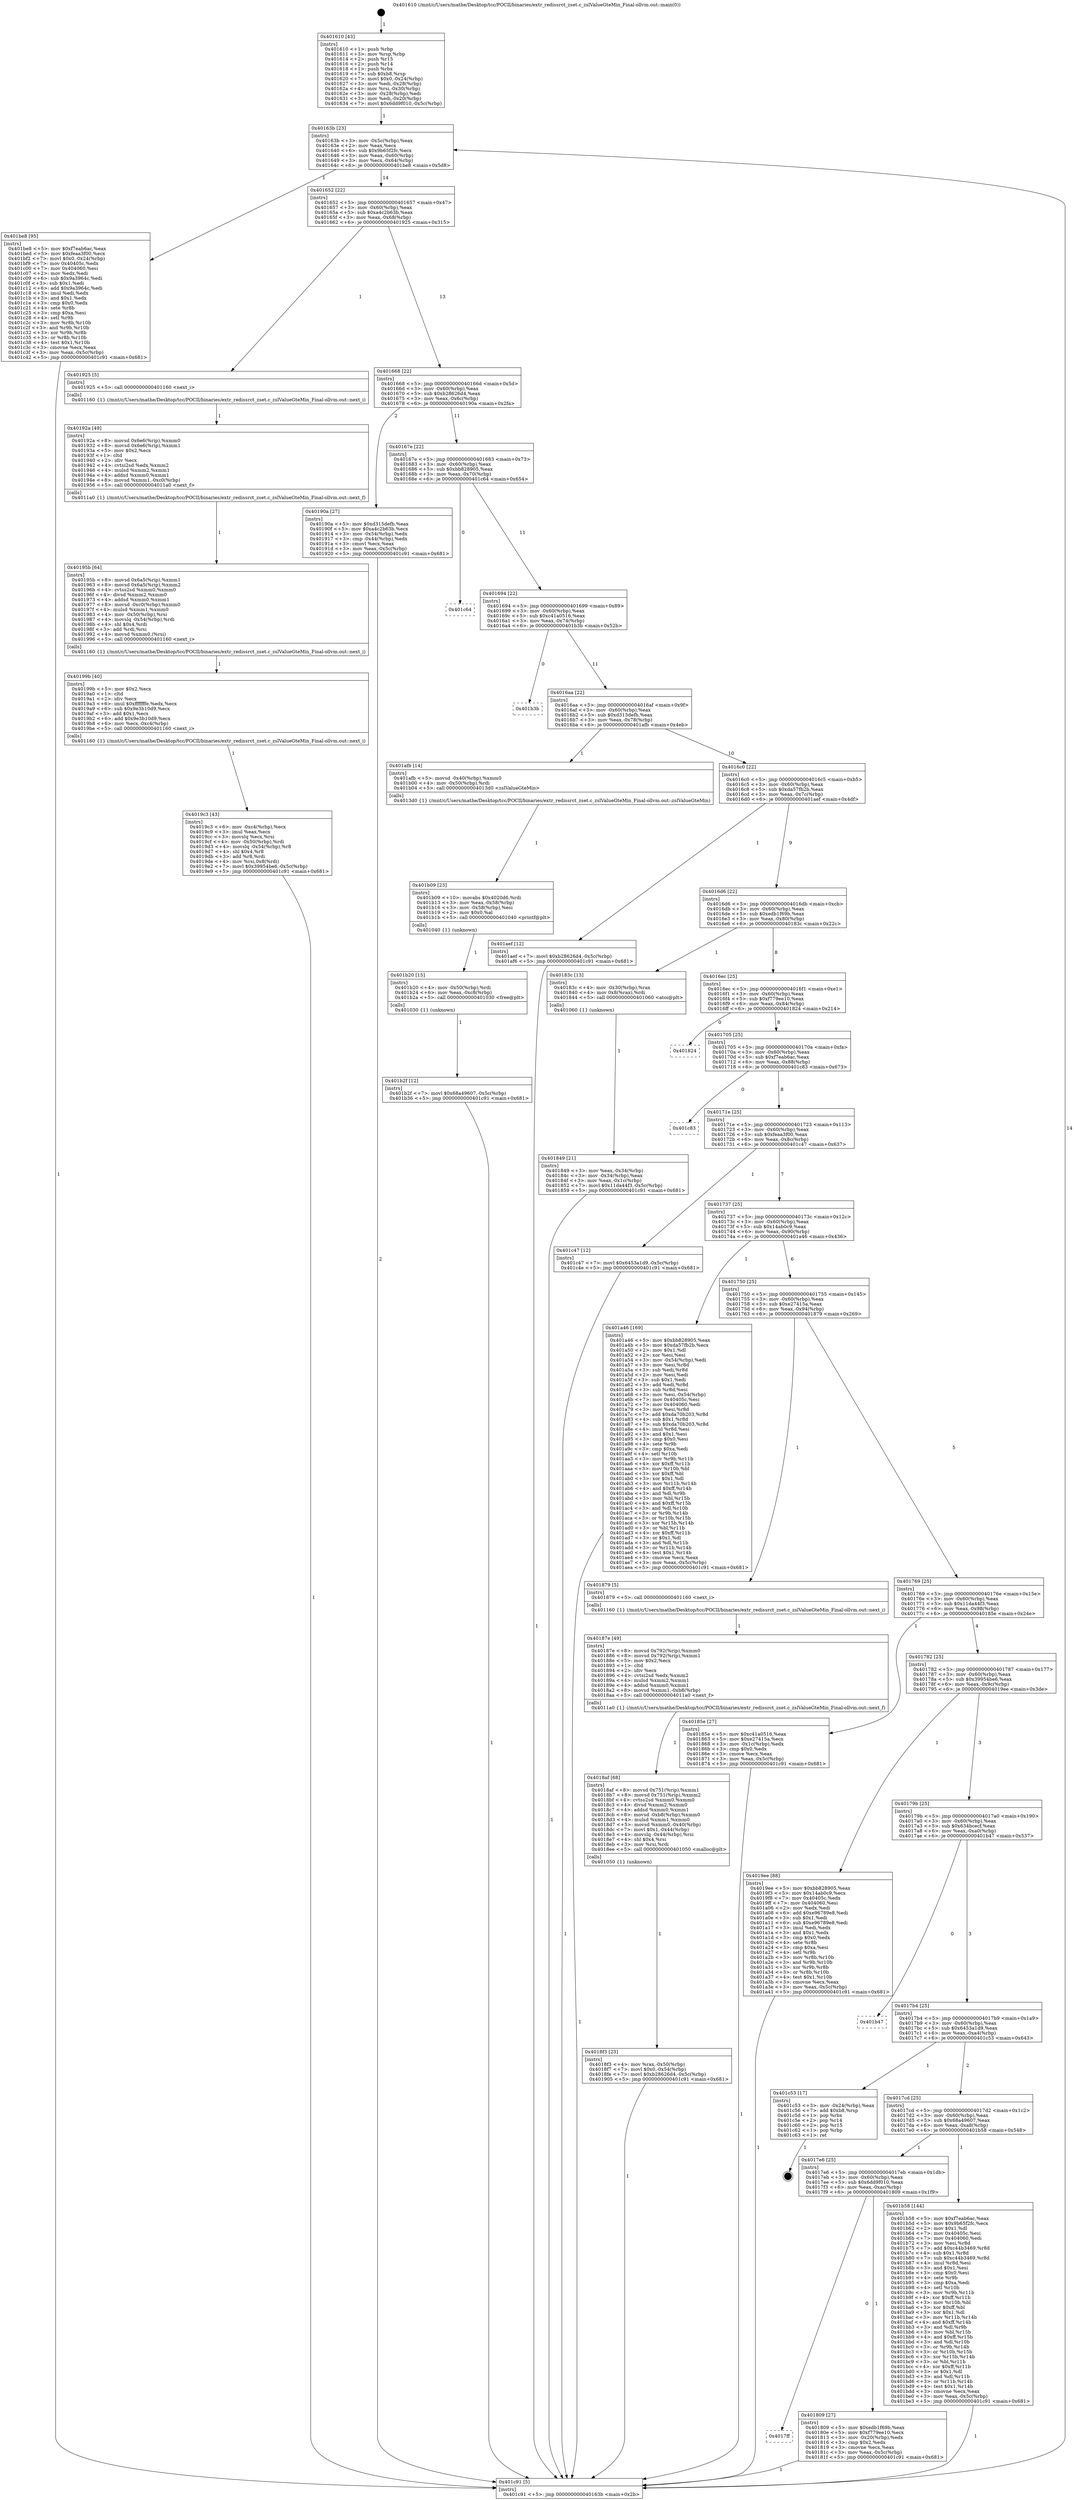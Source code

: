 digraph "0x401610" {
  label = "0x401610 (/mnt/c/Users/mathe/Desktop/tcc/POCII/binaries/extr_redissrct_zset.c_zslValueGteMin_Final-ollvm.out::main(0))"
  labelloc = "t"
  node[shape=record]

  Entry [label="",width=0.3,height=0.3,shape=circle,fillcolor=black,style=filled]
  "0x40163b" [label="{
     0x40163b [23]\l
     | [instrs]\l
     &nbsp;&nbsp;0x40163b \<+3\>: mov -0x5c(%rbp),%eax\l
     &nbsp;&nbsp;0x40163e \<+2\>: mov %eax,%ecx\l
     &nbsp;&nbsp;0x401640 \<+6\>: sub $0x9b65f2fc,%ecx\l
     &nbsp;&nbsp;0x401646 \<+3\>: mov %eax,-0x60(%rbp)\l
     &nbsp;&nbsp;0x401649 \<+3\>: mov %ecx,-0x64(%rbp)\l
     &nbsp;&nbsp;0x40164c \<+6\>: je 0000000000401be8 \<main+0x5d8\>\l
  }"]
  "0x401be8" [label="{
     0x401be8 [95]\l
     | [instrs]\l
     &nbsp;&nbsp;0x401be8 \<+5\>: mov $0xf7eab6ac,%eax\l
     &nbsp;&nbsp;0x401bed \<+5\>: mov $0xfeaa3f00,%ecx\l
     &nbsp;&nbsp;0x401bf2 \<+7\>: movl $0x0,-0x24(%rbp)\l
     &nbsp;&nbsp;0x401bf9 \<+7\>: mov 0x40405c,%edx\l
     &nbsp;&nbsp;0x401c00 \<+7\>: mov 0x404060,%esi\l
     &nbsp;&nbsp;0x401c07 \<+2\>: mov %edx,%edi\l
     &nbsp;&nbsp;0x401c09 \<+6\>: sub $0x9a3964c,%edi\l
     &nbsp;&nbsp;0x401c0f \<+3\>: sub $0x1,%edi\l
     &nbsp;&nbsp;0x401c12 \<+6\>: add $0x9a3964c,%edi\l
     &nbsp;&nbsp;0x401c18 \<+3\>: imul %edi,%edx\l
     &nbsp;&nbsp;0x401c1b \<+3\>: and $0x1,%edx\l
     &nbsp;&nbsp;0x401c1e \<+3\>: cmp $0x0,%edx\l
     &nbsp;&nbsp;0x401c21 \<+4\>: sete %r8b\l
     &nbsp;&nbsp;0x401c25 \<+3\>: cmp $0xa,%esi\l
     &nbsp;&nbsp;0x401c28 \<+4\>: setl %r9b\l
     &nbsp;&nbsp;0x401c2c \<+3\>: mov %r8b,%r10b\l
     &nbsp;&nbsp;0x401c2f \<+3\>: and %r9b,%r10b\l
     &nbsp;&nbsp;0x401c32 \<+3\>: xor %r9b,%r8b\l
     &nbsp;&nbsp;0x401c35 \<+3\>: or %r8b,%r10b\l
     &nbsp;&nbsp;0x401c38 \<+4\>: test $0x1,%r10b\l
     &nbsp;&nbsp;0x401c3c \<+3\>: cmovne %ecx,%eax\l
     &nbsp;&nbsp;0x401c3f \<+3\>: mov %eax,-0x5c(%rbp)\l
     &nbsp;&nbsp;0x401c42 \<+5\>: jmp 0000000000401c91 \<main+0x681\>\l
  }"]
  "0x401652" [label="{
     0x401652 [22]\l
     | [instrs]\l
     &nbsp;&nbsp;0x401652 \<+5\>: jmp 0000000000401657 \<main+0x47\>\l
     &nbsp;&nbsp;0x401657 \<+3\>: mov -0x60(%rbp),%eax\l
     &nbsp;&nbsp;0x40165a \<+5\>: sub $0xa4c2b63b,%eax\l
     &nbsp;&nbsp;0x40165f \<+3\>: mov %eax,-0x68(%rbp)\l
     &nbsp;&nbsp;0x401662 \<+6\>: je 0000000000401925 \<main+0x315\>\l
  }"]
  Exit [label="",width=0.3,height=0.3,shape=circle,fillcolor=black,style=filled,peripheries=2]
  "0x401925" [label="{
     0x401925 [5]\l
     | [instrs]\l
     &nbsp;&nbsp;0x401925 \<+5\>: call 0000000000401160 \<next_i\>\l
     | [calls]\l
     &nbsp;&nbsp;0x401160 \{1\} (/mnt/c/Users/mathe/Desktop/tcc/POCII/binaries/extr_redissrct_zset.c_zslValueGteMin_Final-ollvm.out::next_i)\l
  }"]
  "0x401668" [label="{
     0x401668 [22]\l
     | [instrs]\l
     &nbsp;&nbsp;0x401668 \<+5\>: jmp 000000000040166d \<main+0x5d\>\l
     &nbsp;&nbsp;0x40166d \<+3\>: mov -0x60(%rbp),%eax\l
     &nbsp;&nbsp;0x401670 \<+5\>: sub $0xb28626d4,%eax\l
     &nbsp;&nbsp;0x401675 \<+3\>: mov %eax,-0x6c(%rbp)\l
     &nbsp;&nbsp;0x401678 \<+6\>: je 000000000040190a \<main+0x2fa\>\l
  }"]
  "0x401b2f" [label="{
     0x401b2f [12]\l
     | [instrs]\l
     &nbsp;&nbsp;0x401b2f \<+7\>: movl $0x68a49607,-0x5c(%rbp)\l
     &nbsp;&nbsp;0x401b36 \<+5\>: jmp 0000000000401c91 \<main+0x681\>\l
  }"]
  "0x40190a" [label="{
     0x40190a [27]\l
     | [instrs]\l
     &nbsp;&nbsp;0x40190a \<+5\>: mov $0xd315defb,%eax\l
     &nbsp;&nbsp;0x40190f \<+5\>: mov $0xa4c2b63b,%ecx\l
     &nbsp;&nbsp;0x401914 \<+3\>: mov -0x54(%rbp),%edx\l
     &nbsp;&nbsp;0x401917 \<+3\>: cmp -0x44(%rbp),%edx\l
     &nbsp;&nbsp;0x40191a \<+3\>: cmovl %ecx,%eax\l
     &nbsp;&nbsp;0x40191d \<+3\>: mov %eax,-0x5c(%rbp)\l
     &nbsp;&nbsp;0x401920 \<+5\>: jmp 0000000000401c91 \<main+0x681\>\l
  }"]
  "0x40167e" [label="{
     0x40167e [22]\l
     | [instrs]\l
     &nbsp;&nbsp;0x40167e \<+5\>: jmp 0000000000401683 \<main+0x73\>\l
     &nbsp;&nbsp;0x401683 \<+3\>: mov -0x60(%rbp),%eax\l
     &nbsp;&nbsp;0x401686 \<+5\>: sub $0xbb828905,%eax\l
     &nbsp;&nbsp;0x40168b \<+3\>: mov %eax,-0x70(%rbp)\l
     &nbsp;&nbsp;0x40168e \<+6\>: je 0000000000401c64 \<main+0x654\>\l
  }"]
  "0x401b20" [label="{
     0x401b20 [15]\l
     | [instrs]\l
     &nbsp;&nbsp;0x401b20 \<+4\>: mov -0x50(%rbp),%rdi\l
     &nbsp;&nbsp;0x401b24 \<+6\>: mov %eax,-0xc8(%rbp)\l
     &nbsp;&nbsp;0x401b2a \<+5\>: call 0000000000401030 \<free@plt\>\l
     | [calls]\l
     &nbsp;&nbsp;0x401030 \{1\} (unknown)\l
  }"]
  "0x401c64" [label="{
     0x401c64\l
  }", style=dashed]
  "0x401694" [label="{
     0x401694 [22]\l
     | [instrs]\l
     &nbsp;&nbsp;0x401694 \<+5\>: jmp 0000000000401699 \<main+0x89\>\l
     &nbsp;&nbsp;0x401699 \<+3\>: mov -0x60(%rbp),%eax\l
     &nbsp;&nbsp;0x40169c \<+5\>: sub $0xc41a0516,%eax\l
     &nbsp;&nbsp;0x4016a1 \<+3\>: mov %eax,-0x74(%rbp)\l
     &nbsp;&nbsp;0x4016a4 \<+6\>: je 0000000000401b3b \<main+0x52b\>\l
  }"]
  "0x401b09" [label="{
     0x401b09 [23]\l
     | [instrs]\l
     &nbsp;&nbsp;0x401b09 \<+10\>: movabs $0x4020d6,%rdi\l
     &nbsp;&nbsp;0x401b13 \<+3\>: mov %eax,-0x58(%rbp)\l
     &nbsp;&nbsp;0x401b16 \<+3\>: mov -0x58(%rbp),%esi\l
     &nbsp;&nbsp;0x401b19 \<+2\>: mov $0x0,%al\l
     &nbsp;&nbsp;0x401b1b \<+5\>: call 0000000000401040 \<printf@plt\>\l
     | [calls]\l
     &nbsp;&nbsp;0x401040 \{1\} (unknown)\l
  }"]
  "0x401b3b" [label="{
     0x401b3b\l
  }", style=dashed]
  "0x4016aa" [label="{
     0x4016aa [22]\l
     | [instrs]\l
     &nbsp;&nbsp;0x4016aa \<+5\>: jmp 00000000004016af \<main+0x9f\>\l
     &nbsp;&nbsp;0x4016af \<+3\>: mov -0x60(%rbp),%eax\l
     &nbsp;&nbsp;0x4016b2 \<+5\>: sub $0xd315defb,%eax\l
     &nbsp;&nbsp;0x4016b7 \<+3\>: mov %eax,-0x78(%rbp)\l
     &nbsp;&nbsp;0x4016ba \<+6\>: je 0000000000401afb \<main+0x4eb\>\l
  }"]
  "0x4019c3" [label="{
     0x4019c3 [43]\l
     | [instrs]\l
     &nbsp;&nbsp;0x4019c3 \<+6\>: mov -0xc4(%rbp),%ecx\l
     &nbsp;&nbsp;0x4019c9 \<+3\>: imul %eax,%ecx\l
     &nbsp;&nbsp;0x4019cc \<+3\>: movslq %ecx,%rsi\l
     &nbsp;&nbsp;0x4019cf \<+4\>: mov -0x50(%rbp),%rdi\l
     &nbsp;&nbsp;0x4019d3 \<+4\>: movslq -0x54(%rbp),%r8\l
     &nbsp;&nbsp;0x4019d7 \<+4\>: shl $0x4,%r8\l
     &nbsp;&nbsp;0x4019db \<+3\>: add %r8,%rdi\l
     &nbsp;&nbsp;0x4019de \<+4\>: mov %rsi,0x8(%rdi)\l
     &nbsp;&nbsp;0x4019e2 \<+7\>: movl $0x39954be6,-0x5c(%rbp)\l
     &nbsp;&nbsp;0x4019e9 \<+5\>: jmp 0000000000401c91 \<main+0x681\>\l
  }"]
  "0x401afb" [label="{
     0x401afb [14]\l
     | [instrs]\l
     &nbsp;&nbsp;0x401afb \<+5\>: movsd -0x40(%rbp),%xmm0\l
     &nbsp;&nbsp;0x401b00 \<+4\>: mov -0x50(%rbp),%rdi\l
     &nbsp;&nbsp;0x401b04 \<+5\>: call 00000000004013d0 \<zslValueGteMin\>\l
     | [calls]\l
     &nbsp;&nbsp;0x4013d0 \{1\} (/mnt/c/Users/mathe/Desktop/tcc/POCII/binaries/extr_redissrct_zset.c_zslValueGteMin_Final-ollvm.out::zslValueGteMin)\l
  }"]
  "0x4016c0" [label="{
     0x4016c0 [22]\l
     | [instrs]\l
     &nbsp;&nbsp;0x4016c0 \<+5\>: jmp 00000000004016c5 \<main+0xb5\>\l
     &nbsp;&nbsp;0x4016c5 \<+3\>: mov -0x60(%rbp),%eax\l
     &nbsp;&nbsp;0x4016c8 \<+5\>: sub $0xda57fb2b,%eax\l
     &nbsp;&nbsp;0x4016cd \<+3\>: mov %eax,-0x7c(%rbp)\l
     &nbsp;&nbsp;0x4016d0 \<+6\>: je 0000000000401aef \<main+0x4df\>\l
  }"]
  "0x40199b" [label="{
     0x40199b [40]\l
     | [instrs]\l
     &nbsp;&nbsp;0x40199b \<+5\>: mov $0x2,%ecx\l
     &nbsp;&nbsp;0x4019a0 \<+1\>: cltd\l
     &nbsp;&nbsp;0x4019a1 \<+2\>: idiv %ecx\l
     &nbsp;&nbsp;0x4019a3 \<+6\>: imul $0xfffffffe,%edx,%ecx\l
     &nbsp;&nbsp;0x4019a9 \<+6\>: sub $0x9e3b10d9,%ecx\l
     &nbsp;&nbsp;0x4019af \<+3\>: add $0x1,%ecx\l
     &nbsp;&nbsp;0x4019b2 \<+6\>: add $0x9e3b10d9,%ecx\l
     &nbsp;&nbsp;0x4019b8 \<+6\>: mov %ecx,-0xc4(%rbp)\l
     &nbsp;&nbsp;0x4019be \<+5\>: call 0000000000401160 \<next_i\>\l
     | [calls]\l
     &nbsp;&nbsp;0x401160 \{1\} (/mnt/c/Users/mathe/Desktop/tcc/POCII/binaries/extr_redissrct_zset.c_zslValueGteMin_Final-ollvm.out::next_i)\l
  }"]
  "0x401aef" [label="{
     0x401aef [12]\l
     | [instrs]\l
     &nbsp;&nbsp;0x401aef \<+7\>: movl $0xb28626d4,-0x5c(%rbp)\l
     &nbsp;&nbsp;0x401af6 \<+5\>: jmp 0000000000401c91 \<main+0x681\>\l
  }"]
  "0x4016d6" [label="{
     0x4016d6 [22]\l
     | [instrs]\l
     &nbsp;&nbsp;0x4016d6 \<+5\>: jmp 00000000004016db \<main+0xcb\>\l
     &nbsp;&nbsp;0x4016db \<+3\>: mov -0x60(%rbp),%eax\l
     &nbsp;&nbsp;0x4016de \<+5\>: sub $0xedb1f69b,%eax\l
     &nbsp;&nbsp;0x4016e3 \<+3\>: mov %eax,-0x80(%rbp)\l
     &nbsp;&nbsp;0x4016e6 \<+6\>: je 000000000040183c \<main+0x22c\>\l
  }"]
  "0x40195b" [label="{
     0x40195b [64]\l
     | [instrs]\l
     &nbsp;&nbsp;0x40195b \<+8\>: movsd 0x6a5(%rip),%xmm1\l
     &nbsp;&nbsp;0x401963 \<+8\>: movsd 0x6a5(%rip),%xmm2\l
     &nbsp;&nbsp;0x40196b \<+4\>: cvtss2sd %xmm0,%xmm0\l
     &nbsp;&nbsp;0x40196f \<+4\>: divsd %xmm2,%xmm0\l
     &nbsp;&nbsp;0x401973 \<+4\>: addsd %xmm0,%xmm1\l
     &nbsp;&nbsp;0x401977 \<+8\>: movsd -0xc0(%rbp),%xmm0\l
     &nbsp;&nbsp;0x40197f \<+4\>: mulsd %xmm1,%xmm0\l
     &nbsp;&nbsp;0x401983 \<+4\>: mov -0x50(%rbp),%rsi\l
     &nbsp;&nbsp;0x401987 \<+4\>: movslq -0x54(%rbp),%rdi\l
     &nbsp;&nbsp;0x40198b \<+4\>: shl $0x4,%rdi\l
     &nbsp;&nbsp;0x40198f \<+3\>: add %rdi,%rsi\l
     &nbsp;&nbsp;0x401992 \<+4\>: movsd %xmm0,(%rsi)\l
     &nbsp;&nbsp;0x401996 \<+5\>: call 0000000000401160 \<next_i\>\l
     | [calls]\l
     &nbsp;&nbsp;0x401160 \{1\} (/mnt/c/Users/mathe/Desktop/tcc/POCII/binaries/extr_redissrct_zset.c_zslValueGteMin_Final-ollvm.out::next_i)\l
  }"]
  "0x40183c" [label="{
     0x40183c [13]\l
     | [instrs]\l
     &nbsp;&nbsp;0x40183c \<+4\>: mov -0x30(%rbp),%rax\l
     &nbsp;&nbsp;0x401840 \<+4\>: mov 0x8(%rax),%rdi\l
     &nbsp;&nbsp;0x401844 \<+5\>: call 0000000000401060 \<atoi@plt\>\l
     | [calls]\l
     &nbsp;&nbsp;0x401060 \{1\} (unknown)\l
  }"]
  "0x4016ec" [label="{
     0x4016ec [25]\l
     | [instrs]\l
     &nbsp;&nbsp;0x4016ec \<+5\>: jmp 00000000004016f1 \<main+0xe1\>\l
     &nbsp;&nbsp;0x4016f1 \<+3\>: mov -0x60(%rbp),%eax\l
     &nbsp;&nbsp;0x4016f4 \<+5\>: sub $0xf779ee10,%eax\l
     &nbsp;&nbsp;0x4016f9 \<+6\>: mov %eax,-0x84(%rbp)\l
     &nbsp;&nbsp;0x4016ff \<+6\>: je 0000000000401824 \<main+0x214\>\l
  }"]
  "0x40192a" [label="{
     0x40192a [49]\l
     | [instrs]\l
     &nbsp;&nbsp;0x40192a \<+8\>: movsd 0x6e6(%rip),%xmm0\l
     &nbsp;&nbsp;0x401932 \<+8\>: movsd 0x6e6(%rip),%xmm1\l
     &nbsp;&nbsp;0x40193a \<+5\>: mov $0x2,%ecx\l
     &nbsp;&nbsp;0x40193f \<+1\>: cltd\l
     &nbsp;&nbsp;0x401940 \<+2\>: idiv %ecx\l
     &nbsp;&nbsp;0x401942 \<+4\>: cvtsi2sd %edx,%xmm2\l
     &nbsp;&nbsp;0x401946 \<+4\>: mulsd %xmm2,%xmm1\l
     &nbsp;&nbsp;0x40194a \<+4\>: addsd %xmm0,%xmm1\l
     &nbsp;&nbsp;0x40194e \<+8\>: movsd %xmm1,-0xc0(%rbp)\l
     &nbsp;&nbsp;0x401956 \<+5\>: call 00000000004011a0 \<next_f\>\l
     | [calls]\l
     &nbsp;&nbsp;0x4011a0 \{1\} (/mnt/c/Users/mathe/Desktop/tcc/POCII/binaries/extr_redissrct_zset.c_zslValueGteMin_Final-ollvm.out::next_f)\l
  }"]
  "0x401824" [label="{
     0x401824\l
  }", style=dashed]
  "0x401705" [label="{
     0x401705 [25]\l
     | [instrs]\l
     &nbsp;&nbsp;0x401705 \<+5\>: jmp 000000000040170a \<main+0xfa\>\l
     &nbsp;&nbsp;0x40170a \<+3\>: mov -0x60(%rbp),%eax\l
     &nbsp;&nbsp;0x40170d \<+5\>: sub $0xf7eab6ac,%eax\l
     &nbsp;&nbsp;0x401712 \<+6\>: mov %eax,-0x88(%rbp)\l
     &nbsp;&nbsp;0x401718 \<+6\>: je 0000000000401c83 \<main+0x673\>\l
  }"]
  "0x4018f3" [label="{
     0x4018f3 [23]\l
     | [instrs]\l
     &nbsp;&nbsp;0x4018f3 \<+4\>: mov %rax,-0x50(%rbp)\l
     &nbsp;&nbsp;0x4018f7 \<+7\>: movl $0x0,-0x54(%rbp)\l
     &nbsp;&nbsp;0x4018fe \<+7\>: movl $0xb28626d4,-0x5c(%rbp)\l
     &nbsp;&nbsp;0x401905 \<+5\>: jmp 0000000000401c91 \<main+0x681\>\l
  }"]
  "0x401c83" [label="{
     0x401c83\l
  }", style=dashed]
  "0x40171e" [label="{
     0x40171e [25]\l
     | [instrs]\l
     &nbsp;&nbsp;0x40171e \<+5\>: jmp 0000000000401723 \<main+0x113\>\l
     &nbsp;&nbsp;0x401723 \<+3\>: mov -0x60(%rbp),%eax\l
     &nbsp;&nbsp;0x401726 \<+5\>: sub $0xfeaa3f00,%eax\l
     &nbsp;&nbsp;0x40172b \<+6\>: mov %eax,-0x8c(%rbp)\l
     &nbsp;&nbsp;0x401731 \<+6\>: je 0000000000401c47 \<main+0x637\>\l
  }"]
  "0x4018af" [label="{
     0x4018af [68]\l
     | [instrs]\l
     &nbsp;&nbsp;0x4018af \<+8\>: movsd 0x751(%rip),%xmm1\l
     &nbsp;&nbsp;0x4018b7 \<+8\>: movsd 0x751(%rip),%xmm2\l
     &nbsp;&nbsp;0x4018bf \<+4\>: cvtss2sd %xmm0,%xmm0\l
     &nbsp;&nbsp;0x4018c3 \<+4\>: divsd %xmm2,%xmm0\l
     &nbsp;&nbsp;0x4018c7 \<+4\>: addsd %xmm0,%xmm1\l
     &nbsp;&nbsp;0x4018cb \<+8\>: movsd -0xb8(%rbp),%xmm0\l
     &nbsp;&nbsp;0x4018d3 \<+4\>: mulsd %xmm1,%xmm0\l
     &nbsp;&nbsp;0x4018d7 \<+5\>: movsd %xmm0,-0x40(%rbp)\l
     &nbsp;&nbsp;0x4018dc \<+7\>: movl $0x1,-0x44(%rbp)\l
     &nbsp;&nbsp;0x4018e3 \<+4\>: movslq -0x44(%rbp),%rsi\l
     &nbsp;&nbsp;0x4018e7 \<+4\>: shl $0x4,%rsi\l
     &nbsp;&nbsp;0x4018eb \<+3\>: mov %rsi,%rdi\l
     &nbsp;&nbsp;0x4018ee \<+5\>: call 0000000000401050 \<malloc@plt\>\l
     | [calls]\l
     &nbsp;&nbsp;0x401050 \{1\} (unknown)\l
  }"]
  "0x401c47" [label="{
     0x401c47 [12]\l
     | [instrs]\l
     &nbsp;&nbsp;0x401c47 \<+7\>: movl $0x6453a1d9,-0x5c(%rbp)\l
     &nbsp;&nbsp;0x401c4e \<+5\>: jmp 0000000000401c91 \<main+0x681\>\l
  }"]
  "0x401737" [label="{
     0x401737 [25]\l
     | [instrs]\l
     &nbsp;&nbsp;0x401737 \<+5\>: jmp 000000000040173c \<main+0x12c\>\l
     &nbsp;&nbsp;0x40173c \<+3\>: mov -0x60(%rbp),%eax\l
     &nbsp;&nbsp;0x40173f \<+5\>: sub $0x14ab0c9,%eax\l
     &nbsp;&nbsp;0x401744 \<+6\>: mov %eax,-0x90(%rbp)\l
     &nbsp;&nbsp;0x40174a \<+6\>: je 0000000000401a46 \<main+0x436\>\l
  }"]
  "0x40187e" [label="{
     0x40187e [49]\l
     | [instrs]\l
     &nbsp;&nbsp;0x40187e \<+8\>: movsd 0x792(%rip),%xmm0\l
     &nbsp;&nbsp;0x401886 \<+8\>: movsd 0x792(%rip),%xmm1\l
     &nbsp;&nbsp;0x40188e \<+5\>: mov $0x2,%ecx\l
     &nbsp;&nbsp;0x401893 \<+1\>: cltd\l
     &nbsp;&nbsp;0x401894 \<+2\>: idiv %ecx\l
     &nbsp;&nbsp;0x401896 \<+4\>: cvtsi2sd %edx,%xmm2\l
     &nbsp;&nbsp;0x40189a \<+4\>: mulsd %xmm2,%xmm1\l
     &nbsp;&nbsp;0x40189e \<+4\>: addsd %xmm0,%xmm1\l
     &nbsp;&nbsp;0x4018a2 \<+8\>: movsd %xmm1,-0xb8(%rbp)\l
     &nbsp;&nbsp;0x4018aa \<+5\>: call 00000000004011a0 \<next_f\>\l
     | [calls]\l
     &nbsp;&nbsp;0x4011a0 \{1\} (/mnt/c/Users/mathe/Desktop/tcc/POCII/binaries/extr_redissrct_zset.c_zslValueGteMin_Final-ollvm.out::next_f)\l
  }"]
  "0x401a46" [label="{
     0x401a46 [169]\l
     | [instrs]\l
     &nbsp;&nbsp;0x401a46 \<+5\>: mov $0xbb828905,%eax\l
     &nbsp;&nbsp;0x401a4b \<+5\>: mov $0xda57fb2b,%ecx\l
     &nbsp;&nbsp;0x401a50 \<+2\>: mov $0x1,%dl\l
     &nbsp;&nbsp;0x401a52 \<+2\>: xor %esi,%esi\l
     &nbsp;&nbsp;0x401a54 \<+3\>: mov -0x54(%rbp),%edi\l
     &nbsp;&nbsp;0x401a57 \<+3\>: mov %esi,%r8d\l
     &nbsp;&nbsp;0x401a5a \<+3\>: sub %edi,%r8d\l
     &nbsp;&nbsp;0x401a5d \<+2\>: mov %esi,%edi\l
     &nbsp;&nbsp;0x401a5f \<+3\>: sub $0x1,%edi\l
     &nbsp;&nbsp;0x401a62 \<+3\>: add %edi,%r8d\l
     &nbsp;&nbsp;0x401a65 \<+3\>: sub %r8d,%esi\l
     &nbsp;&nbsp;0x401a68 \<+3\>: mov %esi,-0x54(%rbp)\l
     &nbsp;&nbsp;0x401a6b \<+7\>: mov 0x40405c,%esi\l
     &nbsp;&nbsp;0x401a72 \<+7\>: mov 0x404060,%edi\l
     &nbsp;&nbsp;0x401a79 \<+3\>: mov %esi,%r8d\l
     &nbsp;&nbsp;0x401a7c \<+7\>: add $0xda70b203,%r8d\l
     &nbsp;&nbsp;0x401a83 \<+4\>: sub $0x1,%r8d\l
     &nbsp;&nbsp;0x401a87 \<+7\>: sub $0xda70b203,%r8d\l
     &nbsp;&nbsp;0x401a8e \<+4\>: imul %r8d,%esi\l
     &nbsp;&nbsp;0x401a92 \<+3\>: and $0x1,%esi\l
     &nbsp;&nbsp;0x401a95 \<+3\>: cmp $0x0,%esi\l
     &nbsp;&nbsp;0x401a98 \<+4\>: sete %r9b\l
     &nbsp;&nbsp;0x401a9c \<+3\>: cmp $0xa,%edi\l
     &nbsp;&nbsp;0x401a9f \<+4\>: setl %r10b\l
     &nbsp;&nbsp;0x401aa3 \<+3\>: mov %r9b,%r11b\l
     &nbsp;&nbsp;0x401aa6 \<+4\>: xor $0xff,%r11b\l
     &nbsp;&nbsp;0x401aaa \<+3\>: mov %r10b,%bl\l
     &nbsp;&nbsp;0x401aad \<+3\>: xor $0xff,%bl\l
     &nbsp;&nbsp;0x401ab0 \<+3\>: xor $0x1,%dl\l
     &nbsp;&nbsp;0x401ab3 \<+3\>: mov %r11b,%r14b\l
     &nbsp;&nbsp;0x401ab6 \<+4\>: and $0xff,%r14b\l
     &nbsp;&nbsp;0x401aba \<+3\>: and %dl,%r9b\l
     &nbsp;&nbsp;0x401abd \<+3\>: mov %bl,%r15b\l
     &nbsp;&nbsp;0x401ac0 \<+4\>: and $0xff,%r15b\l
     &nbsp;&nbsp;0x401ac4 \<+3\>: and %dl,%r10b\l
     &nbsp;&nbsp;0x401ac7 \<+3\>: or %r9b,%r14b\l
     &nbsp;&nbsp;0x401aca \<+3\>: or %r10b,%r15b\l
     &nbsp;&nbsp;0x401acd \<+3\>: xor %r15b,%r14b\l
     &nbsp;&nbsp;0x401ad0 \<+3\>: or %bl,%r11b\l
     &nbsp;&nbsp;0x401ad3 \<+4\>: xor $0xff,%r11b\l
     &nbsp;&nbsp;0x401ad7 \<+3\>: or $0x1,%dl\l
     &nbsp;&nbsp;0x401ada \<+3\>: and %dl,%r11b\l
     &nbsp;&nbsp;0x401add \<+3\>: or %r11b,%r14b\l
     &nbsp;&nbsp;0x401ae0 \<+4\>: test $0x1,%r14b\l
     &nbsp;&nbsp;0x401ae4 \<+3\>: cmovne %ecx,%eax\l
     &nbsp;&nbsp;0x401ae7 \<+3\>: mov %eax,-0x5c(%rbp)\l
     &nbsp;&nbsp;0x401aea \<+5\>: jmp 0000000000401c91 \<main+0x681\>\l
  }"]
  "0x401750" [label="{
     0x401750 [25]\l
     | [instrs]\l
     &nbsp;&nbsp;0x401750 \<+5\>: jmp 0000000000401755 \<main+0x145\>\l
     &nbsp;&nbsp;0x401755 \<+3\>: mov -0x60(%rbp),%eax\l
     &nbsp;&nbsp;0x401758 \<+5\>: sub $0xe27415a,%eax\l
     &nbsp;&nbsp;0x40175d \<+6\>: mov %eax,-0x94(%rbp)\l
     &nbsp;&nbsp;0x401763 \<+6\>: je 0000000000401879 \<main+0x269\>\l
  }"]
  "0x401849" [label="{
     0x401849 [21]\l
     | [instrs]\l
     &nbsp;&nbsp;0x401849 \<+3\>: mov %eax,-0x34(%rbp)\l
     &nbsp;&nbsp;0x40184c \<+3\>: mov -0x34(%rbp),%eax\l
     &nbsp;&nbsp;0x40184f \<+3\>: mov %eax,-0x1c(%rbp)\l
     &nbsp;&nbsp;0x401852 \<+7\>: movl $0x11da44f3,-0x5c(%rbp)\l
     &nbsp;&nbsp;0x401859 \<+5\>: jmp 0000000000401c91 \<main+0x681\>\l
  }"]
  "0x401879" [label="{
     0x401879 [5]\l
     | [instrs]\l
     &nbsp;&nbsp;0x401879 \<+5\>: call 0000000000401160 \<next_i\>\l
     | [calls]\l
     &nbsp;&nbsp;0x401160 \{1\} (/mnt/c/Users/mathe/Desktop/tcc/POCII/binaries/extr_redissrct_zset.c_zslValueGteMin_Final-ollvm.out::next_i)\l
  }"]
  "0x401769" [label="{
     0x401769 [25]\l
     | [instrs]\l
     &nbsp;&nbsp;0x401769 \<+5\>: jmp 000000000040176e \<main+0x15e\>\l
     &nbsp;&nbsp;0x40176e \<+3\>: mov -0x60(%rbp),%eax\l
     &nbsp;&nbsp;0x401771 \<+5\>: sub $0x11da44f3,%eax\l
     &nbsp;&nbsp;0x401776 \<+6\>: mov %eax,-0x98(%rbp)\l
     &nbsp;&nbsp;0x40177c \<+6\>: je 000000000040185e \<main+0x24e\>\l
  }"]
  "0x401610" [label="{
     0x401610 [43]\l
     | [instrs]\l
     &nbsp;&nbsp;0x401610 \<+1\>: push %rbp\l
     &nbsp;&nbsp;0x401611 \<+3\>: mov %rsp,%rbp\l
     &nbsp;&nbsp;0x401614 \<+2\>: push %r15\l
     &nbsp;&nbsp;0x401616 \<+2\>: push %r14\l
     &nbsp;&nbsp;0x401618 \<+1\>: push %rbx\l
     &nbsp;&nbsp;0x401619 \<+7\>: sub $0xb8,%rsp\l
     &nbsp;&nbsp;0x401620 \<+7\>: movl $0x0,-0x24(%rbp)\l
     &nbsp;&nbsp;0x401627 \<+3\>: mov %edi,-0x28(%rbp)\l
     &nbsp;&nbsp;0x40162a \<+4\>: mov %rsi,-0x30(%rbp)\l
     &nbsp;&nbsp;0x40162e \<+3\>: mov -0x28(%rbp),%edi\l
     &nbsp;&nbsp;0x401631 \<+3\>: mov %edi,-0x20(%rbp)\l
     &nbsp;&nbsp;0x401634 \<+7\>: movl $0x6dd9f010,-0x5c(%rbp)\l
  }"]
  "0x40185e" [label="{
     0x40185e [27]\l
     | [instrs]\l
     &nbsp;&nbsp;0x40185e \<+5\>: mov $0xc41a0516,%eax\l
     &nbsp;&nbsp;0x401863 \<+5\>: mov $0xe27415a,%ecx\l
     &nbsp;&nbsp;0x401868 \<+3\>: mov -0x1c(%rbp),%edx\l
     &nbsp;&nbsp;0x40186b \<+3\>: cmp $0x0,%edx\l
     &nbsp;&nbsp;0x40186e \<+3\>: cmove %ecx,%eax\l
     &nbsp;&nbsp;0x401871 \<+3\>: mov %eax,-0x5c(%rbp)\l
     &nbsp;&nbsp;0x401874 \<+5\>: jmp 0000000000401c91 \<main+0x681\>\l
  }"]
  "0x401782" [label="{
     0x401782 [25]\l
     | [instrs]\l
     &nbsp;&nbsp;0x401782 \<+5\>: jmp 0000000000401787 \<main+0x177\>\l
     &nbsp;&nbsp;0x401787 \<+3\>: mov -0x60(%rbp),%eax\l
     &nbsp;&nbsp;0x40178a \<+5\>: sub $0x39954be6,%eax\l
     &nbsp;&nbsp;0x40178f \<+6\>: mov %eax,-0x9c(%rbp)\l
     &nbsp;&nbsp;0x401795 \<+6\>: je 00000000004019ee \<main+0x3de\>\l
  }"]
  "0x401c91" [label="{
     0x401c91 [5]\l
     | [instrs]\l
     &nbsp;&nbsp;0x401c91 \<+5\>: jmp 000000000040163b \<main+0x2b\>\l
  }"]
  "0x4019ee" [label="{
     0x4019ee [88]\l
     | [instrs]\l
     &nbsp;&nbsp;0x4019ee \<+5\>: mov $0xbb828905,%eax\l
     &nbsp;&nbsp;0x4019f3 \<+5\>: mov $0x14ab0c9,%ecx\l
     &nbsp;&nbsp;0x4019f8 \<+7\>: mov 0x40405c,%edx\l
     &nbsp;&nbsp;0x4019ff \<+7\>: mov 0x404060,%esi\l
     &nbsp;&nbsp;0x401a06 \<+2\>: mov %edx,%edi\l
     &nbsp;&nbsp;0x401a08 \<+6\>: add $0xe96789e8,%edi\l
     &nbsp;&nbsp;0x401a0e \<+3\>: sub $0x1,%edi\l
     &nbsp;&nbsp;0x401a11 \<+6\>: sub $0xe96789e8,%edi\l
     &nbsp;&nbsp;0x401a17 \<+3\>: imul %edi,%edx\l
     &nbsp;&nbsp;0x401a1a \<+3\>: and $0x1,%edx\l
     &nbsp;&nbsp;0x401a1d \<+3\>: cmp $0x0,%edx\l
     &nbsp;&nbsp;0x401a20 \<+4\>: sete %r8b\l
     &nbsp;&nbsp;0x401a24 \<+3\>: cmp $0xa,%esi\l
     &nbsp;&nbsp;0x401a27 \<+4\>: setl %r9b\l
     &nbsp;&nbsp;0x401a2b \<+3\>: mov %r8b,%r10b\l
     &nbsp;&nbsp;0x401a2e \<+3\>: and %r9b,%r10b\l
     &nbsp;&nbsp;0x401a31 \<+3\>: xor %r9b,%r8b\l
     &nbsp;&nbsp;0x401a34 \<+3\>: or %r8b,%r10b\l
     &nbsp;&nbsp;0x401a37 \<+4\>: test $0x1,%r10b\l
     &nbsp;&nbsp;0x401a3b \<+3\>: cmovne %ecx,%eax\l
     &nbsp;&nbsp;0x401a3e \<+3\>: mov %eax,-0x5c(%rbp)\l
     &nbsp;&nbsp;0x401a41 \<+5\>: jmp 0000000000401c91 \<main+0x681\>\l
  }"]
  "0x40179b" [label="{
     0x40179b [25]\l
     | [instrs]\l
     &nbsp;&nbsp;0x40179b \<+5\>: jmp 00000000004017a0 \<main+0x190\>\l
     &nbsp;&nbsp;0x4017a0 \<+3\>: mov -0x60(%rbp),%eax\l
     &nbsp;&nbsp;0x4017a3 \<+5\>: sub $0x634bcecf,%eax\l
     &nbsp;&nbsp;0x4017a8 \<+6\>: mov %eax,-0xa0(%rbp)\l
     &nbsp;&nbsp;0x4017ae \<+6\>: je 0000000000401b47 \<main+0x537\>\l
  }"]
  "0x4017ff" [label="{
     0x4017ff\l
  }", style=dashed]
  "0x401b47" [label="{
     0x401b47\l
  }", style=dashed]
  "0x4017b4" [label="{
     0x4017b4 [25]\l
     | [instrs]\l
     &nbsp;&nbsp;0x4017b4 \<+5\>: jmp 00000000004017b9 \<main+0x1a9\>\l
     &nbsp;&nbsp;0x4017b9 \<+3\>: mov -0x60(%rbp),%eax\l
     &nbsp;&nbsp;0x4017bc \<+5\>: sub $0x6453a1d9,%eax\l
     &nbsp;&nbsp;0x4017c1 \<+6\>: mov %eax,-0xa4(%rbp)\l
     &nbsp;&nbsp;0x4017c7 \<+6\>: je 0000000000401c53 \<main+0x643\>\l
  }"]
  "0x401809" [label="{
     0x401809 [27]\l
     | [instrs]\l
     &nbsp;&nbsp;0x401809 \<+5\>: mov $0xedb1f69b,%eax\l
     &nbsp;&nbsp;0x40180e \<+5\>: mov $0xf779ee10,%ecx\l
     &nbsp;&nbsp;0x401813 \<+3\>: mov -0x20(%rbp),%edx\l
     &nbsp;&nbsp;0x401816 \<+3\>: cmp $0x2,%edx\l
     &nbsp;&nbsp;0x401819 \<+3\>: cmovne %ecx,%eax\l
     &nbsp;&nbsp;0x40181c \<+3\>: mov %eax,-0x5c(%rbp)\l
     &nbsp;&nbsp;0x40181f \<+5\>: jmp 0000000000401c91 \<main+0x681\>\l
  }"]
  "0x401c53" [label="{
     0x401c53 [17]\l
     | [instrs]\l
     &nbsp;&nbsp;0x401c53 \<+3\>: mov -0x24(%rbp),%eax\l
     &nbsp;&nbsp;0x401c56 \<+7\>: add $0xb8,%rsp\l
     &nbsp;&nbsp;0x401c5d \<+1\>: pop %rbx\l
     &nbsp;&nbsp;0x401c5e \<+2\>: pop %r14\l
     &nbsp;&nbsp;0x401c60 \<+2\>: pop %r15\l
     &nbsp;&nbsp;0x401c62 \<+1\>: pop %rbp\l
     &nbsp;&nbsp;0x401c63 \<+1\>: ret\l
  }"]
  "0x4017cd" [label="{
     0x4017cd [25]\l
     | [instrs]\l
     &nbsp;&nbsp;0x4017cd \<+5\>: jmp 00000000004017d2 \<main+0x1c2\>\l
     &nbsp;&nbsp;0x4017d2 \<+3\>: mov -0x60(%rbp),%eax\l
     &nbsp;&nbsp;0x4017d5 \<+5\>: sub $0x68a49607,%eax\l
     &nbsp;&nbsp;0x4017da \<+6\>: mov %eax,-0xa8(%rbp)\l
     &nbsp;&nbsp;0x4017e0 \<+6\>: je 0000000000401b58 \<main+0x548\>\l
  }"]
  "0x4017e6" [label="{
     0x4017e6 [25]\l
     | [instrs]\l
     &nbsp;&nbsp;0x4017e6 \<+5\>: jmp 00000000004017eb \<main+0x1db\>\l
     &nbsp;&nbsp;0x4017eb \<+3\>: mov -0x60(%rbp),%eax\l
     &nbsp;&nbsp;0x4017ee \<+5\>: sub $0x6dd9f010,%eax\l
     &nbsp;&nbsp;0x4017f3 \<+6\>: mov %eax,-0xac(%rbp)\l
     &nbsp;&nbsp;0x4017f9 \<+6\>: je 0000000000401809 \<main+0x1f9\>\l
  }"]
  "0x401b58" [label="{
     0x401b58 [144]\l
     | [instrs]\l
     &nbsp;&nbsp;0x401b58 \<+5\>: mov $0xf7eab6ac,%eax\l
     &nbsp;&nbsp;0x401b5d \<+5\>: mov $0x9b65f2fc,%ecx\l
     &nbsp;&nbsp;0x401b62 \<+2\>: mov $0x1,%dl\l
     &nbsp;&nbsp;0x401b64 \<+7\>: mov 0x40405c,%esi\l
     &nbsp;&nbsp;0x401b6b \<+7\>: mov 0x404060,%edi\l
     &nbsp;&nbsp;0x401b72 \<+3\>: mov %esi,%r8d\l
     &nbsp;&nbsp;0x401b75 \<+7\>: add $0xc44b3469,%r8d\l
     &nbsp;&nbsp;0x401b7c \<+4\>: sub $0x1,%r8d\l
     &nbsp;&nbsp;0x401b80 \<+7\>: sub $0xc44b3469,%r8d\l
     &nbsp;&nbsp;0x401b87 \<+4\>: imul %r8d,%esi\l
     &nbsp;&nbsp;0x401b8b \<+3\>: and $0x1,%esi\l
     &nbsp;&nbsp;0x401b8e \<+3\>: cmp $0x0,%esi\l
     &nbsp;&nbsp;0x401b91 \<+4\>: sete %r9b\l
     &nbsp;&nbsp;0x401b95 \<+3\>: cmp $0xa,%edi\l
     &nbsp;&nbsp;0x401b98 \<+4\>: setl %r10b\l
     &nbsp;&nbsp;0x401b9c \<+3\>: mov %r9b,%r11b\l
     &nbsp;&nbsp;0x401b9f \<+4\>: xor $0xff,%r11b\l
     &nbsp;&nbsp;0x401ba3 \<+3\>: mov %r10b,%bl\l
     &nbsp;&nbsp;0x401ba6 \<+3\>: xor $0xff,%bl\l
     &nbsp;&nbsp;0x401ba9 \<+3\>: xor $0x1,%dl\l
     &nbsp;&nbsp;0x401bac \<+3\>: mov %r11b,%r14b\l
     &nbsp;&nbsp;0x401baf \<+4\>: and $0xff,%r14b\l
     &nbsp;&nbsp;0x401bb3 \<+3\>: and %dl,%r9b\l
     &nbsp;&nbsp;0x401bb6 \<+3\>: mov %bl,%r15b\l
     &nbsp;&nbsp;0x401bb9 \<+4\>: and $0xff,%r15b\l
     &nbsp;&nbsp;0x401bbd \<+3\>: and %dl,%r10b\l
     &nbsp;&nbsp;0x401bc0 \<+3\>: or %r9b,%r14b\l
     &nbsp;&nbsp;0x401bc3 \<+3\>: or %r10b,%r15b\l
     &nbsp;&nbsp;0x401bc6 \<+3\>: xor %r15b,%r14b\l
     &nbsp;&nbsp;0x401bc9 \<+3\>: or %bl,%r11b\l
     &nbsp;&nbsp;0x401bcc \<+4\>: xor $0xff,%r11b\l
     &nbsp;&nbsp;0x401bd0 \<+3\>: or $0x1,%dl\l
     &nbsp;&nbsp;0x401bd3 \<+3\>: and %dl,%r11b\l
     &nbsp;&nbsp;0x401bd6 \<+3\>: or %r11b,%r14b\l
     &nbsp;&nbsp;0x401bd9 \<+4\>: test $0x1,%r14b\l
     &nbsp;&nbsp;0x401bdd \<+3\>: cmovne %ecx,%eax\l
     &nbsp;&nbsp;0x401be0 \<+3\>: mov %eax,-0x5c(%rbp)\l
     &nbsp;&nbsp;0x401be3 \<+5\>: jmp 0000000000401c91 \<main+0x681\>\l
  }"]
  Entry -> "0x401610" [label=" 1"]
  "0x40163b" -> "0x401be8" [label=" 1"]
  "0x40163b" -> "0x401652" [label=" 14"]
  "0x401c53" -> Exit [label=" 1"]
  "0x401652" -> "0x401925" [label=" 1"]
  "0x401652" -> "0x401668" [label=" 13"]
  "0x401c47" -> "0x401c91" [label=" 1"]
  "0x401668" -> "0x40190a" [label=" 2"]
  "0x401668" -> "0x40167e" [label=" 11"]
  "0x401be8" -> "0x401c91" [label=" 1"]
  "0x40167e" -> "0x401c64" [label=" 0"]
  "0x40167e" -> "0x401694" [label=" 11"]
  "0x401b58" -> "0x401c91" [label=" 1"]
  "0x401694" -> "0x401b3b" [label=" 0"]
  "0x401694" -> "0x4016aa" [label=" 11"]
  "0x401b2f" -> "0x401c91" [label=" 1"]
  "0x4016aa" -> "0x401afb" [label=" 1"]
  "0x4016aa" -> "0x4016c0" [label=" 10"]
  "0x401b20" -> "0x401b2f" [label=" 1"]
  "0x4016c0" -> "0x401aef" [label=" 1"]
  "0x4016c0" -> "0x4016d6" [label=" 9"]
  "0x401b09" -> "0x401b20" [label=" 1"]
  "0x4016d6" -> "0x40183c" [label=" 1"]
  "0x4016d6" -> "0x4016ec" [label=" 8"]
  "0x401afb" -> "0x401b09" [label=" 1"]
  "0x4016ec" -> "0x401824" [label=" 0"]
  "0x4016ec" -> "0x401705" [label=" 8"]
  "0x401aef" -> "0x401c91" [label=" 1"]
  "0x401705" -> "0x401c83" [label=" 0"]
  "0x401705" -> "0x40171e" [label=" 8"]
  "0x401a46" -> "0x401c91" [label=" 1"]
  "0x40171e" -> "0x401c47" [label=" 1"]
  "0x40171e" -> "0x401737" [label=" 7"]
  "0x4019ee" -> "0x401c91" [label=" 1"]
  "0x401737" -> "0x401a46" [label=" 1"]
  "0x401737" -> "0x401750" [label=" 6"]
  "0x4019c3" -> "0x401c91" [label=" 1"]
  "0x401750" -> "0x401879" [label=" 1"]
  "0x401750" -> "0x401769" [label=" 5"]
  "0x40199b" -> "0x4019c3" [label=" 1"]
  "0x401769" -> "0x40185e" [label=" 1"]
  "0x401769" -> "0x401782" [label=" 4"]
  "0x40195b" -> "0x40199b" [label=" 1"]
  "0x401782" -> "0x4019ee" [label=" 1"]
  "0x401782" -> "0x40179b" [label=" 3"]
  "0x40192a" -> "0x40195b" [label=" 1"]
  "0x40179b" -> "0x401b47" [label=" 0"]
  "0x40179b" -> "0x4017b4" [label=" 3"]
  "0x401925" -> "0x40192a" [label=" 1"]
  "0x4017b4" -> "0x401c53" [label=" 1"]
  "0x4017b4" -> "0x4017cd" [label=" 2"]
  "0x40190a" -> "0x401c91" [label=" 2"]
  "0x4017cd" -> "0x401b58" [label=" 1"]
  "0x4017cd" -> "0x4017e6" [label=" 1"]
  "0x4018f3" -> "0x401c91" [label=" 1"]
  "0x4017e6" -> "0x401809" [label=" 1"]
  "0x4017e6" -> "0x4017ff" [label=" 0"]
  "0x401809" -> "0x401c91" [label=" 1"]
  "0x401610" -> "0x40163b" [label=" 1"]
  "0x401c91" -> "0x40163b" [label=" 14"]
  "0x40183c" -> "0x401849" [label=" 1"]
  "0x401849" -> "0x401c91" [label=" 1"]
  "0x40185e" -> "0x401c91" [label=" 1"]
  "0x401879" -> "0x40187e" [label=" 1"]
  "0x40187e" -> "0x4018af" [label=" 1"]
  "0x4018af" -> "0x4018f3" [label=" 1"]
}
